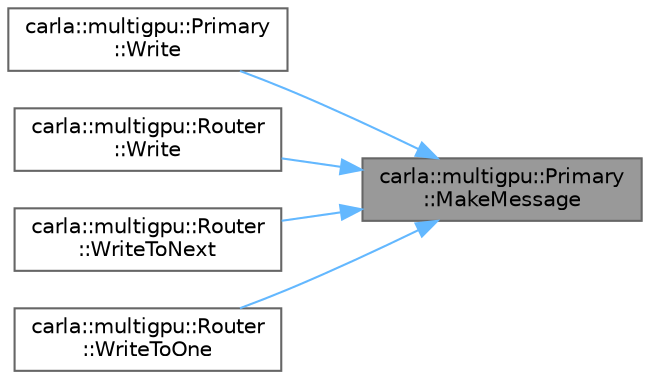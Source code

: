 digraph "carla::multigpu::Primary::MakeMessage"
{
 // INTERACTIVE_SVG=YES
 // LATEX_PDF_SIZE
  bgcolor="transparent";
  edge [fontname=Helvetica,fontsize=10,labelfontname=Helvetica,labelfontsize=10];
  node [fontname=Helvetica,fontsize=10,shape=box,height=0.2,width=0.4];
  rankdir="RL";
  Node1 [id="Node000001",label="carla::multigpu::Primary\l::MakeMessage",height=0.2,width=0.4,color="gray40", fillcolor="grey60", style="filled", fontcolor="black",tooltip=" "];
  Node1 -> Node2 [id="edge1_Node000001_Node000002",dir="back",color="steelblue1",style="solid",tooltip=" "];
  Node2 [id="Node000002",label="carla::multigpu::Primary\l::Write",height=0.2,width=0.4,color="grey40", fillcolor="white", style="filled",URL="$da/dda/classcarla_1_1multigpu_1_1Primary.html#a45587d7e5f59c6551cf6b04390eed241",tooltip="Writes some data to the socket."];
  Node1 -> Node3 [id="edge2_Node000001_Node000003",dir="back",color="steelblue1",style="solid",tooltip=" "];
  Node3 [id="Node000003",label="carla::multigpu::Router\l::Write",height=0.2,width=0.4,color="grey40", fillcolor="white", style="filled",URL="$d6/d60/classcarla_1_1multigpu_1_1Router.html#a15474d5ce12e45ee3b1de9a2ae203206",tooltip=" "];
  Node1 -> Node4 [id="edge3_Node000001_Node000004",dir="back",color="steelblue1",style="solid",tooltip=" "];
  Node4 [id="Node000004",label="carla::multigpu::Router\l::WriteToNext",height=0.2,width=0.4,color="grey40", fillcolor="white", style="filled",URL="$d6/d60/classcarla_1_1multigpu_1_1Router.html#a28522766c610ee1de8d55f9171ead325",tooltip=" "];
  Node1 -> Node5 [id="edge4_Node000001_Node000005",dir="back",color="steelblue1",style="solid",tooltip=" "];
  Node5 [id="Node000005",label="carla::multigpu::Router\l::WriteToOne",height=0.2,width=0.4,color="grey40", fillcolor="white", style="filled",URL="$d6/d60/classcarla_1_1multigpu_1_1Router.html#a7654ba1b578c782cc136ff386c2a6e2a",tooltip=" "];
}
